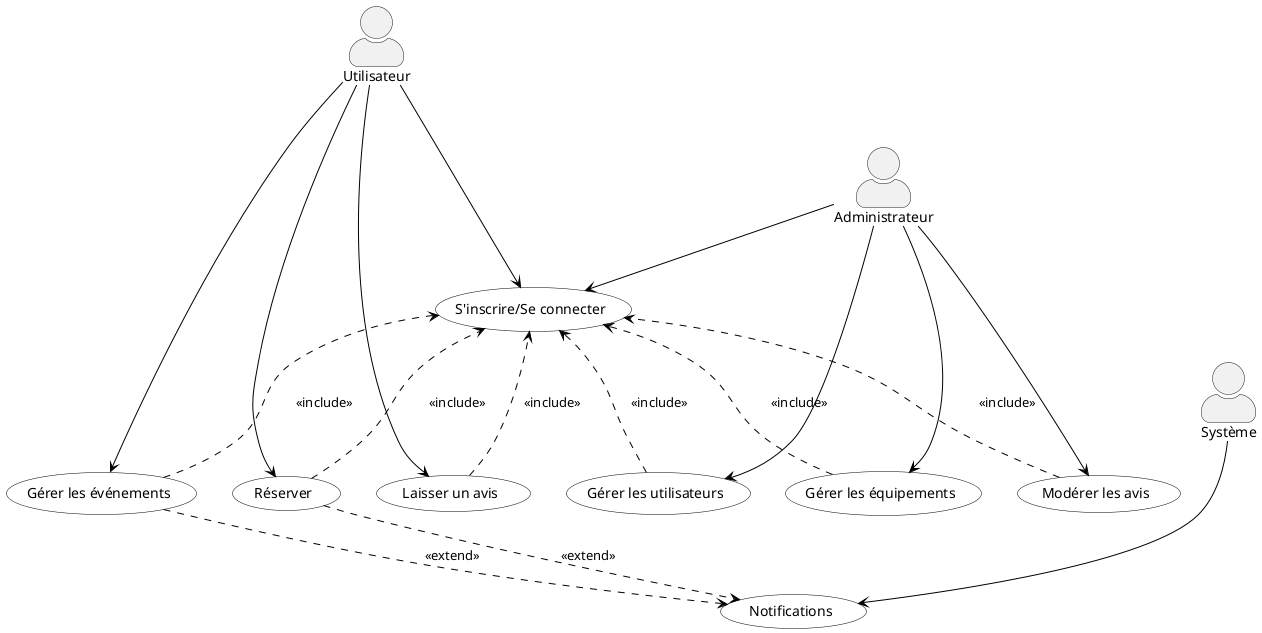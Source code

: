 @startuml Diagramme des Cas d'Utilisation - Site de Camping

' Style settings
skinparam actorStyle awesome
skinparam usecase {
    BackgroundColor White
    BorderColor Black
    ArrowColor Black
    FontSize 14
}

' Acteurs (à droite)
actor "Utilisateur" as user
actor "Administrateur" as admin
actor "Système" as system

' Cas d'utilisation (au centre)
usecase "S'inscrire/Se connecter" as UC1
usecase "Gérer les événements" as UC2
usecase "Réserver" as UC3
usecase "Laisser un avis" as UC4
usecase "Gérer les utilisateurs" as UC5
usecase "Gérer les équipements" as UC6
usecase "Modérer les avis" as UC7
usecase "Notifications" as UC8

' Layout
user -[hidden]d- admin
admin -[hidden]d- system

UC1 -[hidden]r- UC2
UC2 -[hidden]r- UC3
UC3 -[hidden]r- UC4
UC4 -[hidden]r- UC5
UC5 -[hidden]r- UC6
UC6 -[hidden]r- UC7
UC7 -[hidden]r- UC8

' Relations principales
user --> UC1
user --> UC2
user --> UC3
user --> UC4

admin --> UC1
admin --> UC5
admin --> UC6
admin --> UC7

system --> UC8

' Extensions et inclusions
UC2 ..> UC1 : <<include>>
UC3 ..> UC1 : <<include>>
UC4 ..> UC1 : <<include>>
UC5 ..> UC1 : <<include>>
UC6 ..> UC1 : <<include>>
UC7 ..> UC1 : <<include>>

UC3 ..> UC8 : <<extend>>
UC2 ..> UC8 : <<extend>>

@enduml 